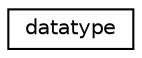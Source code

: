 digraph "Graphical Class Hierarchy"
{
  edge [fontname="Helvetica",fontsize="10",labelfontname="Helvetica",labelfontsize="10"];
  node [fontname="Helvetica",fontsize="10",shape=record];
  rankdir="LR";
  Node0 [label="datatype",height=0.2,width=0.4,color="black", fillcolor="white", style="filled",URL="$d6/d22/structdatatype.html"];
}
